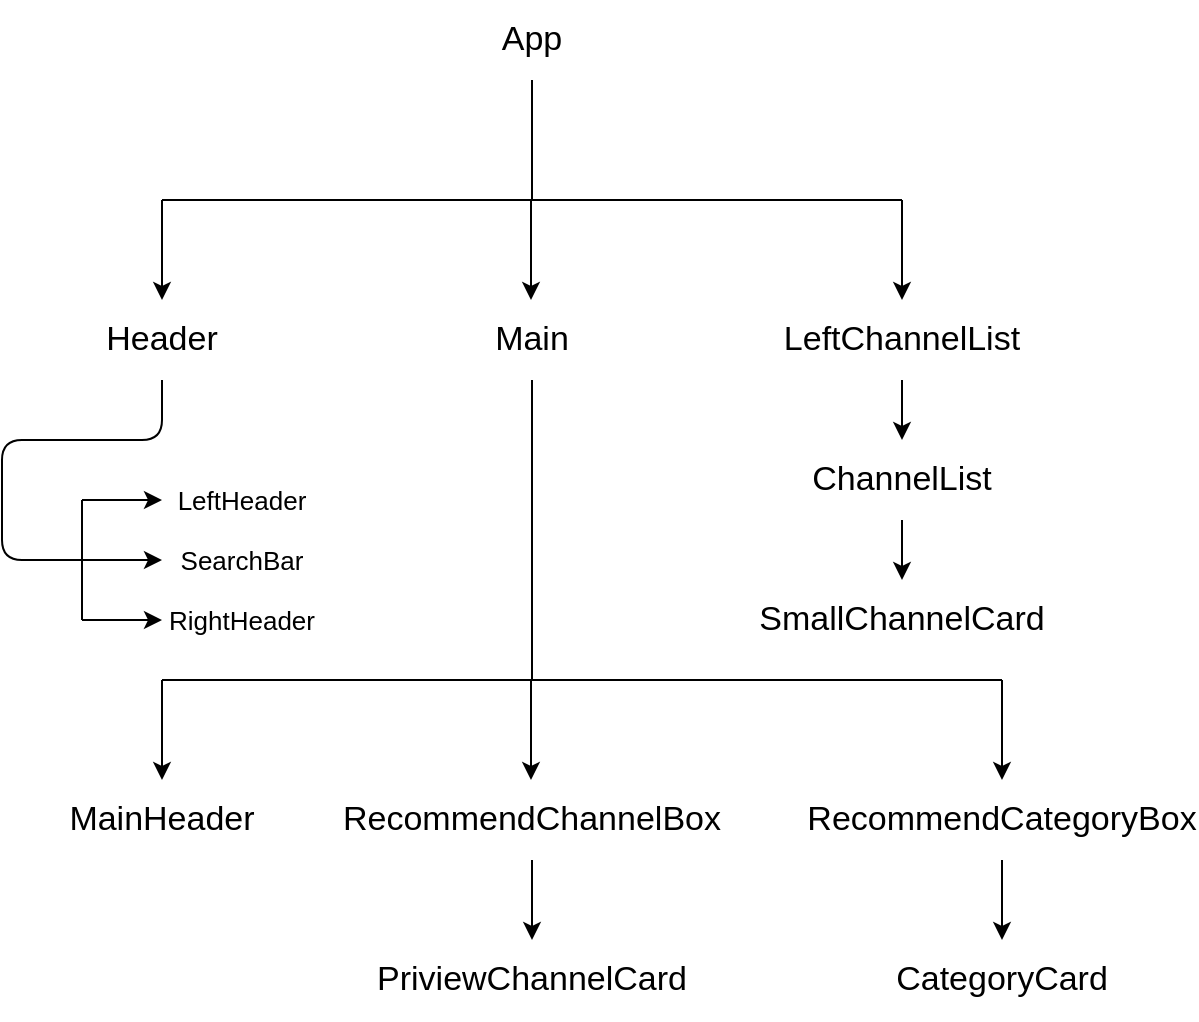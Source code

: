 <mxfile version="14.7.4" type="device"><diagram id="KvhXemW87BTdDq5m0CQj" name="Page-1"><mxGraphModel dx="1422" dy="762" grid="1" gridSize="10" guides="1" tooltips="1" connect="1" arrows="1" fold="1" page="1" pageScale="1" pageWidth="827" pageHeight="1169" math="0" shadow="0"><root><mxCell id="0"/><mxCell id="1" parent="0"/><mxCell id="5vZETGVdmprFlG82cnDK-1" value="&lt;font style=&quot;font-size: 17px&quot;&gt;App&lt;/font&gt;" style="text;html=1;strokeColor=none;fillColor=none;align=center;verticalAlign=middle;whiteSpace=wrap;rounded=0;" vertex="1" parent="1"><mxGeometry x="370" y="100" width="110" height="40" as="geometry"/></mxCell><mxCell id="5vZETGVdmprFlG82cnDK-3" value="" style="endArrow=none;html=1;entryX=0.5;entryY=1;entryDx=0;entryDy=0;" edge="1" parent="1" target="5vZETGVdmprFlG82cnDK-1"><mxGeometry width="50" height="50" relative="1" as="geometry"><mxPoint x="425" y="200" as="sourcePoint"/><mxPoint x="440" y="360" as="targetPoint"/></mxGeometry></mxCell><mxCell id="5vZETGVdmprFlG82cnDK-4" value="" style="endArrow=none;html=1;" edge="1" parent="1"><mxGeometry width="50" height="50" relative="1" as="geometry"><mxPoint x="240" y="200" as="sourcePoint"/><mxPoint x="610" y="200" as="targetPoint"/></mxGeometry></mxCell><mxCell id="5vZETGVdmprFlG82cnDK-5" value="" style="endArrow=classic;html=1;" edge="1" parent="1"><mxGeometry width="50" height="50" relative="1" as="geometry"><mxPoint x="240" y="200" as="sourcePoint"/><mxPoint x="240" y="250" as="targetPoint"/></mxGeometry></mxCell><mxCell id="5vZETGVdmprFlG82cnDK-7" value="&lt;font style=&quot;font-size: 17px&quot;&gt;Header&lt;/font&gt;" style="text;html=1;strokeColor=none;fillColor=none;align=center;verticalAlign=middle;whiteSpace=wrap;rounded=0;" vertex="1" parent="1"><mxGeometry x="190" y="250" width="100" height="40" as="geometry"/></mxCell><mxCell id="5vZETGVdmprFlG82cnDK-8" value="&lt;font style=&quot;font-size: 17px&quot;&gt;Main&lt;/font&gt;" style="text;html=1;strokeColor=none;fillColor=none;align=center;verticalAlign=middle;whiteSpace=wrap;rounded=0;" vertex="1" parent="1"><mxGeometry x="375" y="250" width="100" height="40" as="geometry"/></mxCell><mxCell id="5vZETGVdmprFlG82cnDK-9" value="" style="endArrow=classic;html=1;" edge="1" parent="1"><mxGeometry width="50" height="50" relative="1" as="geometry"><mxPoint x="424.5" y="200" as="sourcePoint"/><mxPoint x="424.5" y="250" as="targetPoint"/></mxGeometry></mxCell><mxCell id="5vZETGVdmprFlG82cnDK-10" value="" style="endArrow=classic;html=1;" edge="1" parent="1"><mxGeometry width="50" height="50" relative="1" as="geometry"><mxPoint x="610" y="200" as="sourcePoint"/><mxPoint x="610" y="250" as="targetPoint"/></mxGeometry></mxCell><mxCell id="5vZETGVdmprFlG82cnDK-11" value="&lt;font style=&quot;font-size: 17px&quot;&gt;LeftChannelList&lt;/font&gt;" style="text;html=1;strokeColor=none;fillColor=none;align=center;verticalAlign=middle;whiteSpace=wrap;rounded=0;" vertex="1" parent="1"><mxGeometry x="540" y="250" width="140" height="40" as="geometry"/></mxCell><mxCell id="5vZETGVdmprFlG82cnDK-12" value="" style="endArrow=none;html=1;entryX=0.5;entryY=1;entryDx=0;entryDy=0;" edge="1" parent="1" target="5vZETGVdmprFlG82cnDK-7"><mxGeometry width="50" height="50" relative="1" as="geometry"><mxPoint x="200" y="380" as="sourcePoint"/><mxPoint x="440" y="360" as="targetPoint"/><Array as="points"><mxPoint x="160" y="380"/><mxPoint x="160" y="320"/><mxPoint x="240" y="320"/></Array></mxGeometry></mxCell><mxCell id="5vZETGVdmprFlG82cnDK-13" value="" style="endArrow=none;html=1;" edge="1" parent="1"><mxGeometry width="50" height="50" relative="1" as="geometry"><mxPoint x="200" y="410" as="sourcePoint"/><mxPoint x="200" y="350" as="targetPoint"/></mxGeometry></mxCell><mxCell id="5vZETGVdmprFlG82cnDK-14" value="" style="endArrow=classic;html=1;" edge="1" parent="1"><mxGeometry width="50" height="50" relative="1" as="geometry"><mxPoint x="200" y="350" as="sourcePoint"/><mxPoint x="240" y="350" as="targetPoint"/></mxGeometry></mxCell><mxCell id="5vZETGVdmprFlG82cnDK-15" value="" style="endArrow=classic;html=1;" edge="1" parent="1"><mxGeometry width="50" height="50" relative="1" as="geometry"><mxPoint x="200" y="380" as="sourcePoint"/><mxPoint x="240" y="380" as="targetPoint"/></mxGeometry></mxCell><mxCell id="5vZETGVdmprFlG82cnDK-16" value="" style="endArrow=classic;html=1;" edge="1" parent="1"><mxGeometry width="50" height="50" relative="1" as="geometry"><mxPoint x="200" y="410" as="sourcePoint"/><mxPoint x="240" y="410" as="targetPoint"/></mxGeometry></mxCell><mxCell id="5vZETGVdmprFlG82cnDK-17" value="&lt;font style=&quot;font-size: 13px&quot;&gt;LeftHeader&lt;/font&gt;" style="text;html=1;strokeColor=none;fillColor=none;align=center;verticalAlign=middle;whiteSpace=wrap;rounded=0;" vertex="1" parent="1"><mxGeometry x="240" y="340" width="80" height="20" as="geometry"/></mxCell><mxCell id="5vZETGVdmprFlG82cnDK-18" value="&lt;font style=&quot;font-size: 13px&quot;&gt;SearchBar&lt;/font&gt;" style="text;html=1;strokeColor=none;fillColor=none;align=center;verticalAlign=middle;whiteSpace=wrap;rounded=0;" vertex="1" parent="1"><mxGeometry x="240" y="370" width="80" height="20" as="geometry"/></mxCell><mxCell id="5vZETGVdmprFlG82cnDK-19" value="&lt;font style=&quot;font-size: 13px&quot;&gt;RightHeader&lt;/font&gt;" style="text;html=1;strokeColor=none;fillColor=none;align=center;verticalAlign=middle;whiteSpace=wrap;rounded=0;" vertex="1" parent="1"><mxGeometry x="240" y="400" width="80" height="20" as="geometry"/></mxCell><mxCell id="5vZETGVdmprFlG82cnDK-20" value="" style="endArrow=none;html=1;entryX=0.5;entryY=1;entryDx=0;entryDy=0;" edge="1" parent="1" target="5vZETGVdmprFlG82cnDK-8"><mxGeometry width="50" height="50" relative="1" as="geometry"><mxPoint x="425" y="440" as="sourcePoint"/><mxPoint x="440" y="370" as="targetPoint"/></mxGeometry></mxCell><mxCell id="5vZETGVdmprFlG82cnDK-21" value="" style="endArrow=none;html=1;" edge="1" parent="1"><mxGeometry width="50" height="50" relative="1" as="geometry"><mxPoint x="240" y="440" as="sourcePoint"/><mxPoint x="660" y="440" as="targetPoint"/></mxGeometry></mxCell><mxCell id="5vZETGVdmprFlG82cnDK-22" value="" style="endArrow=classic;html=1;" edge="1" parent="1"><mxGeometry width="50" height="50" relative="1" as="geometry"><mxPoint x="240" y="440" as="sourcePoint"/><mxPoint x="240" y="490" as="targetPoint"/></mxGeometry></mxCell><mxCell id="5vZETGVdmprFlG82cnDK-23" value="" style="endArrow=classic;html=1;" edge="1" parent="1"><mxGeometry width="50" height="50" relative="1" as="geometry"><mxPoint x="424.5" y="440" as="sourcePoint"/><mxPoint x="424.5" y="490" as="targetPoint"/></mxGeometry></mxCell><mxCell id="5vZETGVdmprFlG82cnDK-24" value="" style="endArrow=classic;html=1;" edge="1" parent="1"><mxGeometry width="50" height="50" relative="1" as="geometry"><mxPoint x="660" y="440" as="sourcePoint"/><mxPoint x="660" y="490" as="targetPoint"/></mxGeometry></mxCell><mxCell id="5vZETGVdmprFlG82cnDK-25" value="&lt;font style=&quot;font-size: 17px&quot;&gt;MainHeader&lt;/font&gt;" style="text;html=1;strokeColor=none;fillColor=none;align=center;verticalAlign=middle;whiteSpace=wrap;rounded=0;" vertex="1" parent="1"><mxGeometry x="190" y="490" width="100" height="40" as="geometry"/></mxCell><mxCell id="5vZETGVdmprFlG82cnDK-26" value="&lt;font style=&quot;font-size: 17px&quot;&gt;RecommendChannelBox&lt;/font&gt;" style="text;html=1;strokeColor=none;fillColor=none;align=center;verticalAlign=middle;whiteSpace=wrap;rounded=0;" vertex="1" parent="1"><mxGeometry x="335" y="490" width="180" height="40" as="geometry"/></mxCell><mxCell id="5vZETGVdmprFlG82cnDK-27" value="&lt;span style=&quot;font-size: 17px&quot;&gt;RecommendCategoryBox&lt;/span&gt;" style="text;html=1;strokeColor=none;fillColor=none;align=center;verticalAlign=middle;whiteSpace=wrap;rounded=0;" vertex="1" parent="1"><mxGeometry x="610" y="490" width="100" height="40" as="geometry"/></mxCell><mxCell id="5vZETGVdmprFlG82cnDK-28" value="" style="endArrow=classic;html=1;exitX=0.5;exitY=1;exitDx=0;exitDy=0;" edge="1" parent="1" source="5vZETGVdmprFlG82cnDK-26"><mxGeometry width="50" height="50" relative="1" as="geometry"><mxPoint x="390" y="420" as="sourcePoint"/><mxPoint x="425" y="570" as="targetPoint"/></mxGeometry></mxCell><mxCell id="5vZETGVdmprFlG82cnDK-29" value="&lt;span style=&quot;font-size: 17px&quot;&gt;PriviewChannelCard&lt;/span&gt;" style="text;html=1;strokeColor=none;fillColor=none;align=center;verticalAlign=middle;whiteSpace=wrap;rounded=0;" vertex="1" parent="1"><mxGeometry x="375" y="570" width="100" height="40" as="geometry"/></mxCell><mxCell id="5vZETGVdmprFlG82cnDK-31" value="" style="endArrow=classic;html=1;exitX=0.5;exitY=1;exitDx=0;exitDy=0;" edge="1" parent="1"><mxGeometry width="50" height="50" relative="1" as="geometry"><mxPoint x="660" y="530" as="sourcePoint"/><mxPoint x="660" y="570" as="targetPoint"/></mxGeometry></mxCell><mxCell id="5vZETGVdmprFlG82cnDK-32" value="&lt;span style=&quot;font-size: 17px&quot;&gt;CategoryCard&lt;/span&gt;" style="text;html=1;strokeColor=none;fillColor=none;align=center;verticalAlign=middle;whiteSpace=wrap;rounded=0;" vertex="1" parent="1"><mxGeometry x="610" y="570" width="100" height="40" as="geometry"/></mxCell><mxCell id="5vZETGVdmprFlG82cnDK-38" value="" style="endArrow=classic;html=1;exitX=0.5;exitY=1;exitDx=0;exitDy=0;" edge="1" parent="1" source="5vZETGVdmprFlG82cnDK-11"><mxGeometry width="50" height="50" relative="1" as="geometry"><mxPoint x="390" y="420" as="sourcePoint"/><mxPoint x="610" y="320" as="targetPoint"/></mxGeometry></mxCell><mxCell id="5vZETGVdmprFlG82cnDK-39" value="&lt;font style=&quot;font-size: 17px&quot;&gt;ChannelList&lt;/font&gt;" style="text;html=1;strokeColor=none;fillColor=none;align=center;verticalAlign=middle;whiteSpace=wrap;rounded=0;" vertex="1" parent="1"><mxGeometry x="540" y="320" width="140" height="40" as="geometry"/></mxCell><mxCell id="5vZETGVdmprFlG82cnDK-40" value="" style="endArrow=classic;html=1;exitX=0.5;exitY=1;exitDx=0;exitDy=0;" edge="1" parent="1" source="5vZETGVdmprFlG82cnDK-39"><mxGeometry width="50" height="50" relative="1" as="geometry"><mxPoint x="620" y="300" as="sourcePoint"/><mxPoint x="610" y="390" as="targetPoint"/></mxGeometry></mxCell><mxCell id="5vZETGVdmprFlG82cnDK-41" value="&lt;font style=&quot;font-size: 17px&quot;&gt;SmallChannelCard&lt;/font&gt;" style="text;html=1;strokeColor=none;fillColor=none;align=center;verticalAlign=middle;whiteSpace=wrap;rounded=0;" vertex="1" parent="1"><mxGeometry x="540" y="390" width="140" height="40" as="geometry"/></mxCell></root></mxGraphModel></diagram></mxfile>
